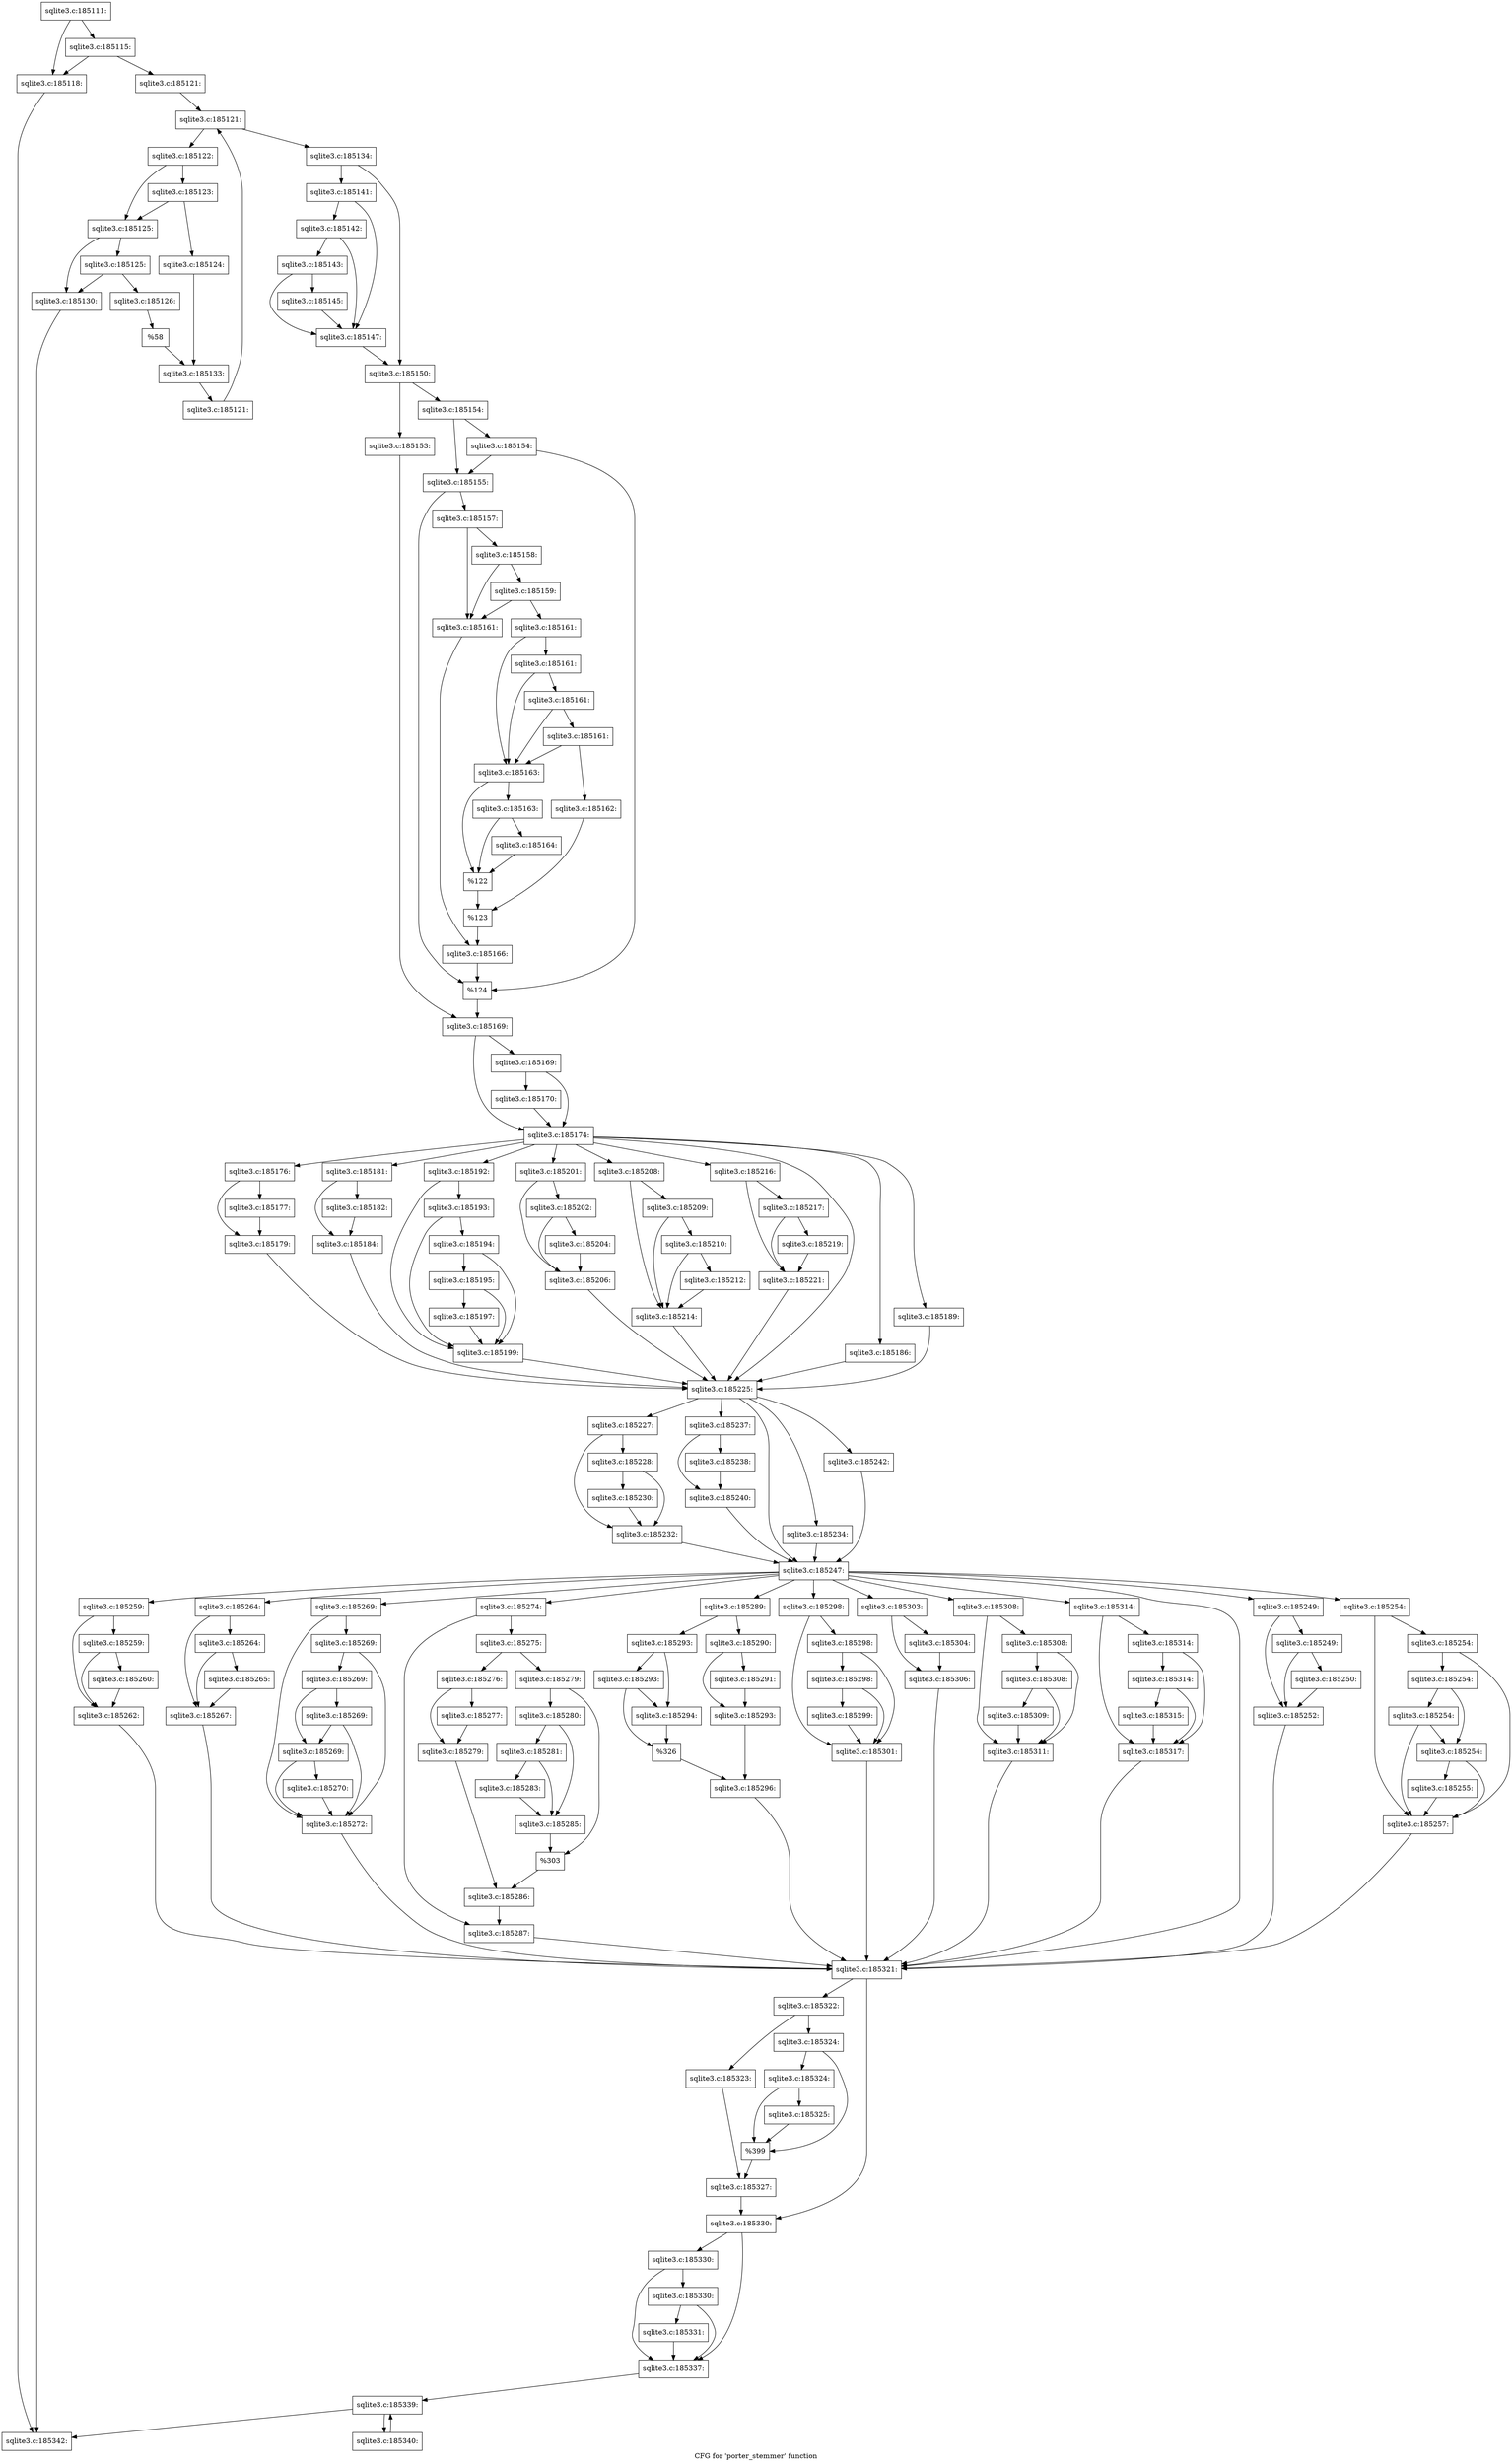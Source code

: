 digraph "CFG for 'porter_stemmer' function" {
	label="CFG for 'porter_stemmer' function";

	Node0x55c0f6c5bbc0 [shape=record,label="{sqlite3.c:185111:}"];
	Node0x55c0f6c5bbc0 -> Node0x55c0fac7c080;
	Node0x55c0f6c5bbc0 -> Node0x55c0fac7c120;
	Node0x55c0fac7c120 [shape=record,label="{sqlite3.c:185115:}"];
	Node0x55c0fac7c120 -> Node0x55c0fac7c080;
	Node0x55c0fac7c120 -> Node0x55c0fac7c0d0;
	Node0x55c0fac7c080 [shape=record,label="{sqlite3.c:185118:}"];
	Node0x55c0fac7c080 -> Node0x55c0faca7cb0;
	Node0x55c0fac7c0d0 [shape=record,label="{sqlite3.c:185121:}"];
	Node0x55c0fac7c0d0 -> Node0x55c0fac7cde0;
	Node0x55c0fac7cde0 [shape=record,label="{sqlite3.c:185121:}"];
	Node0x55c0fac7cde0 -> Node0x55c0fac7d4c0;
	Node0x55c0fac7cde0 -> Node0x55c0f6c5bb70;
	Node0x55c0fac7d4c0 [shape=record,label="{sqlite3.c:185122:}"];
	Node0x55c0fac7d4c0 -> Node0x55c0fac7dd60;
	Node0x55c0fac7d4c0 -> Node0x55c0fac7dd10;
	Node0x55c0fac7dd60 [shape=record,label="{sqlite3.c:185123:}"];
	Node0x55c0fac7dd60 -> Node0x55c0fac7dc70;
	Node0x55c0fac7dd60 -> Node0x55c0fac7dd10;
	Node0x55c0fac7dc70 [shape=record,label="{sqlite3.c:185124:}"];
	Node0x55c0fac7dc70 -> Node0x55c0fac7dcc0;
	Node0x55c0fac7dd10 [shape=record,label="{sqlite3.c:185125:}"];
	Node0x55c0fac7dd10 -> Node0x55c0fac7ec30;
	Node0x55c0fac7dd10 -> Node0x55c0fac7ebe0;
	Node0x55c0fac7ec30 [shape=record,label="{sqlite3.c:185125:}"];
	Node0x55c0fac7ec30 -> Node0x55c0fac7eb40;
	Node0x55c0fac7ec30 -> Node0x55c0fac7ebe0;
	Node0x55c0fac7eb40 [shape=record,label="{sqlite3.c:185126:}"];
	Node0x55c0fac7eb40 -> Node0x55c0fac7eb90;
	Node0x55c0fac7ebe0 [shape=record,label="{sqlite3.c:185130:}"];
	Node0x55c0fac7ebe0 -> Node0x55c0faca7cb0;
	Node0x55c0fac7eb90 [shape=record,label="{%58}"];
	Node0x55c0fac7eb90 -> Node0x55c0fac7dcc0;
	Node0x55c0fac7dcc0 [shape=record,label="{sqlite3.c:185133:}"];
	Node0x55c0fac7dcc0 -> Node0x55c0fac7d430;
	Node0x55c0fac7d430 [shape=record,label="{sqlite3.c:185121:}"];
	Node0x55c0fac7d430 -> Node0x55c0fac7cde0;
	Node0x55c0f6c5bb70 [shape=record,label="{sqlite3.c:185134:}"];
	Node0x55c0f6c5bb70 -> Node0x55c0fac80a30;
	Node0x55c0f6c5bb70 -> Node0x55c0fac80a80;
	Node0x55c0fac80a30 [shape=record,label="{sqlite3.c:185141:}"];
	Node0x55c0fac80a30 -> Node0x55c0fac81090;
	Node0x55c0fac80a30 -> Node0x55c0fac81160;
	Node0x55c0fac81160 [shape=record,label="{sqlite3.c:185142:}"];
	Node0x55c0fac81160 -> Node0x55c0fac81090;
	Node0x55c0fac81160 -> Node0x55c0fac810e0;
	Node0x55c0fac810e0 [shape=record,label="{sqlite3.c:185143:}"];
	Node0x55c0fac810e0 -> Node0x55c0fac81090;
	Node0x55c0fac810e0 -> Node0x55c0fac81040;
	Node0x55c0fac81040 [shape=record,label="{sqlite3.c:185145:}"];
	Node0x55c0fac81040 -> Node0x55c0fac81090;
	Node0x55c0fac81090 [shape=record,label="{sqlite3.c:185147:}"];
	Node0x55c0fac81090 -> Node0x55c0fac80a80;
	Node0x55c0fac80a80 [shape=record,label="{sqlite3.c:185150:}"];
	Node0x55c0fac80a80 -> Node0x55c0f6c5bb20;
	Node0x55c0fac80a80 -> Node0x55c0fac82cf0;
	Node0x55c0f6c5bb20 [shape=record,label="{sqlite3.c:185153:}"];
	Node0x55c0f6c5bb20 -> Node0x55c0fac818d0;
	Node0x55c0fac82cf0 [shape=record,label="{sqlite3.c:185154:}"];
	Node0x55c0fac82cf0 -> Node0x55c0fac837b0;
	Node0x55c0fac82cf0 -> Node0x55c0fac83830;
	Node0x55c0fac83830 [shape=record,label="{sqlite3.c:185154:}"];
	Node0x55c0fac83830 -> Node0x55c0fac837b0;
	Node0x55c0fac83830 -> Node0x55c0fac83760;
	Node0x55c0fac837b0 [shape=record,label="{sqlite3.c:185155:}"];
	Node0x55c0fac837b0 -> Node0x55c0f6c5b940;
	Node0x55c0fac837b0 -> Node0x55c0fac83760;
	Node0x55c0f6c5b940 [shape=record,label="{sqlite3.c:185157:}"];
	Node0x55c0f6c5b940 -> Node0x55c0f6c5ba30;
	Node0x55c0f6c5b940 -> Node0x55c0fac84780;
	Node0x55c0fac84780 [shape=record,label="{sqlite3.c:185158:}"];
	Node0x55c0fac84780 -> Node0x55c0f6c5ba30;
	Node0x55c0fac84780 -> Node0x55c0fac84700;
	Node0x55c0fac84700 [shape=record,label="{sqlite3.c:185159:}"];
	Node0x55c0fac84700 -> Node0x55c0f6c5ba30;
	Node0x55c0fac84700 -> Node0x55c0fac846b0;
	Node0x55c0f6c5ba30 [shape=record,label="{sqlite3.c:185161:}"];
	Node0x55c0f6c5ba30 -> Node0x55c0fac83c90;
	Node0x55c0fac846b0 [shape=record,label="{sqlite3.c:185161:}"];
	Node0x55c0fac846b0 -> Node0x55c0fac85d20;
	Node0x55c0fac846b0 -> Node0x55c0fac85cd0;
	Node0x55c0fac85d20 [shape=record,label="{sqlite3.c:185161:}"];
	Node0x55c0fac85d20 -> Node0x55c0fac833b0;
	Node0x55c0fac85d20 -> Node0x55c0fac85cd0;
	Node0x55c0fac833b0 [shape=record,label="{sqlite3.c:185161:}"];
	Node0x55c0fac833b0 -> Node0x55c0f6c5ba80;
	Node0x55c0fac833b0 -> Node0x55c0fac85cd0;
	Node0x55c0f6c5ba80 [shape=record,label="{sqlite3.c:185161:}"];
	Node0x55c0f6c5ba80 -> Node0x55c0fac85c30;
	Node0x55c0f6c5ba80 -> Node0x55c0fac85cd0;
	Node0x55c0fac85c30 [shape=record,label="{sqlite3.c:185162:}"];
	Node0x55c0fac85c30 -> Node0x55c0fac85c80;
	Node0x55c0fac85cd0 [shape=record,label="{sqlite3.c:185163:}"];
	Node0x55c0fac85cd0 -> Node0x55c0fac86c80;
	Node0x55c0fac85cd0 -> Node0x55c0fac86c30;
	Node0x55c0fac86c80 [shape=record,label="{sqlite3.c:185163:}"];
	Node0x55c0fac86c80 -> Node0x55c0fac86000;
	Node0x55c0fac86c80 -> Node0x55c0fac86c30;
	Node0x55c0fac86000 [shape=record,label="{sqlite3.c:185164:}"];
	Node0x55c0fac86000 -> Node0x55c0fac86c30;
	Node0x55c0fac86c30 [shape=record,label="{%122}"];
	Node0x55c0fac86c30 -> Node0x55c0fac85c80;
	Node0x55c0fac85c80 [shape=record,label="{%123}"];
	Node0x55c0fac85c80 -> Node0x55c0fac83c90;
	Node0x55c0fac83c90 [shape=record,label="{sqlite3.c:185166:}"];
	Node0x55c0fac83c90 -> Node0x55c0fac83760;
	Node0x55c0fac83760 [shape=record,label="{%124}"];
	Node0x55c0fac83760 -> Node0x55c0fac818d0;
	Node0x55c0fac818d0 [shape=record,label="{sqlite3.c:185169:}"];
	Node0x55c0fac818d0 -> Node0x55c0fac87320;
	Node0x55c0fac818d0 -> Node0x55c0f6c5b990;
	Node0x55c0fac87320 [shape=record,label="{sqlite3.c:185169:}"];
	Node0x55c0fac87320 -> Node0x55c0f6c5bad0;
	Node0x55c0fac87320 -> Node0x55c0f6c5b990;
	Node0x55c0f6c5bad0 [shape=record,label="{sqlite3.c:185170:}"];
	Node0x55c0f6c5bad0 -> Node0x55c0f6c5b990;
	Node0x55c0f6c5b990 [shape=record,label="{sqlite3.c:185174:}"];
	Node0x55c0f6c5b990 -> Node0x55c0fac88830;
	Node0x55c0f6c5b990 -> Node0x55c0fac88eb0;
	Node0x55c0f6c5b990 -> Node0x55c0fac89c80;
	Node0x55c0f6c5b990 -> Node0x55c0fac8ab90;
	Node0x55c0f6c5b990 -> Node0x55c0fac8b010;
	Node0x55c0f6c5b990 -> Node0x55c0fac8b520;
	Node0x55c0f6c5b990 -> Node0x55c0fac8d700;
	Node0x55c0f6c5b990 -> Node0x55c0fac8e8b0;
	Node0x55c0f6c5b990 -> Node0x55c0fac902f0;
	Node0x55c0fac88eb0 [shape=record,label="{sqlite3.c:185176:}"];
	Node0x55c0fac88eb0 -> Node0x55c0fac88ff0;
	Node0x55c0fac88eb0 -> Node0x55c0fac88fa0;
	Node0x55c0fac88fa0 [shape=record,label="{sqlite3.c:185177:}"];
	Node0x55c0fac88fa0 -> Node0x55c0fac88ff0;
	Node0x55c0fac88ff0 [shape=record,label="{sqlite3.c:185179:}"];
	Node0x55c0fac88ff0 -> Node0x55c0fac88830;
	Node0x55c0fac89c80 [shape=record,label="{sqlite3.c:185181:}"];
	Node0x55c0fac89c80 -> Node0x55c0fac89dc0;
	Node0x55c0fac89c80 -> Node0x55c0fac89d70;
	Node0x55c0fac89d70 [shape=record,label="{sqlite3.c:185182:}"];
	Node0x55c0fac89d70 -> Node0x55c0fac89dc0;
	Node0x55c0fac89dc0 [shape=record,label="{sqlite3.c:185184:}"];
	Node0x55c0fac89dc0 -> Node0x55c0fac88830;
	Node0x55c0fac8ab90 [shape=record,label="{sqlite3.c:185186:}"];
	Node0x55c0fac8ab90 -> Node0x55c0fac88830;
	Node0x55c0fac8b010 [shape=record,label="{sqlite3.c:185189:}"];
	Node0x55c0fac8b010 -> Node0x55c0fac88830;
	Node0x55c0fac8b520 [shape=record,label="{sqlite3.c:185192:}"];
	Node0x55c0fac8b520 -> Node0x55c0fac8b660;
	Node0x55c0fac8b520 -> Node0x55c0fac8b7b0;
	Node0x55c0fac8b7b0 [shape=record,label="{sqlite3.c:185193:}"];
	Node0x55c0fac8b7b0 -> Node0x55c0fac8b660;
	Node0x55c0fac8b7b0 -> Node0x55c0fac8b730;
	Node0x55c0fac8b730 [shape=record,label="{sqlite3.c:185194:}"];
	Node0x55c0fac8b730 -> Node0x55c0fac8b660;
	Node0x55c0fac8b730 -> Node0x55c0fac8b6b0;
	Node0x55c0fac8b6b0 [shape=record,label="{sqlite3.c:185195:}"];
	Node0x55c0fac8b6b0 -> Node0x55c0fac8b660;
	Node0x55c0fac8b6b0 -> Node0x55c0fac8b610;
	Node0x55c0fac8b610 [shape=record,label="{sqlite3.c:185197:}"];
	Node0x55c0fac8b610 -> Node0x55c0fac8b660;
	Node0x55c0fac8b660 [shape=record,label="{sqlite3.c:185199:}"];
	Node0x55c0fac8b660 -> Node0x55c0fac88830;
	Node0x55c0fac8d700 [shape=record,label="{sqlite3.c:185201:}"];
	Node0x55c0fac8d700 -> Node0x55c0fac8d840;
	Node0x55c0fac8d700 -> Node0x55c0fac8d890;
	Node0x55c0fac8d890 [shape=record,label="{sqlite3.c:185202:}"];
	Node0x55c0fac8d890 -> Node0x55c0fac8d840;
	Node0x55c0fac8d890 -> Node0x55c0fac8d7f0;
	Node0x55c0fac8d7f0 [shape=record,label="{sqlite3.c:185204:}"];
	Node0x55c0fac8d7f0 -> Node0x55c0fac8d840;
	Node0x55c0fac8d840 [shape=record,label="{sqlite3.c:185206:}"];
	Node0x55c0fac8d840 -> Node0x55c0fac88830;
	Node0x55c0fac8e8b0 [shape=record,label="{sqlite3.c:185208:}"];
	Node0x55c0fac8e8b0 -> Node0x55c0fac8e9f0;
	Node0x55c0fac8e8b0 -> Node0x55c0fac8eac0;
	Node0x55c0fac8eac0 [shape=record,label="{sqlite3.c:185209:}"];
	Node0x55c0fac8eac0 -> Node0x55c0fac8e9f0;
	Node0x55c0fac8eac0 -> Node0x55c0fac8ea40;
	Node0x55c0fac8ea40 [shape=record,label="{sqlite3.c:185210:}"];
	Node0x55c0fac8ea40 -> Node0x55c0fac8e9f0;
	Node0x55c0fac8ea40 -> Node0x55c0fac8e9a0;
	Node0x55c0fac8e9a0 [shape=record,label="{sqlite3.c:185212:}"];
	Node0x55c0fac8e9a0 -> Node0x55c0fac8e9f0;
	Node0x55c0fac8e9f0 [shape=record,label="{sqlite3.c:185214:}"];
	Node0x55c0fac8e9f0 -> Node0x55c0fac88830;
	Node0x55c0fac902f0 [shape=record,label="{sqlite3.c:185216:}"];
	Node0x55c0fac902f0 -> Node0x55c0fac90430;
	Node0x55c0fac902f0 -> Node0x55c0fac90480;
	Node0x55c0fac90480 [shape=record,label="{sqlite3.c:185217:}"];
	Node0x55c0fac90480 -> Node0x55c0fac90430;
	Node0x55c0fac90480 -> Node0x55c0fac903e0;
	Node0x55c0fac903e0 [shape=record,label="{sqlite3.c:185219:}"];
	Node0x55c0fac903e0 -> Node0x55c0fac90430;
	Node0x55c0fac90430 [shape=record,label="{sqlite3.c:185221:}"];
	Node0x55c0fac90430 -> Node0x55c0fac88830;
	Node0x55c0fac88830 [shape=record,label="{sqlite3.c:185225:}"];
	Node0x55c0fac88830 -> Node0x55c0fac88ad0;
	Node0x55c0fac88830 -> Node0x55c0fac91b30;
	Node0x55c0fac88830 -> Node0x55c0fac92e20;
	Node0x55c0fac88830 -> Node0x55c0fac932a0;
	Node0x55c0fac88830 -> Node0x55c0fac93ed0;
	Node0x55c0fac91b30 [shape=record,label="{sqlite3.c:185227:}"];
	Node0x55c0fac91b30 -> Node0x55c0fac91c70;
	Node0x55c0fac91b30 -> Node0x55c0fac91cc0;
	Node0x55c0fac91cc0 [shape=record,label="{sqlite3.c:185228:}"];
	Node0x55c0fac91cc0 -> Node0x55c0fac91c70;
	Node0x55c0fac91cc0 -> Node0x55c0fac91c20;
	Node0x55c0fac91c20 [shape=record,label="{sqlite3.c:185230:}"];
	Node0x55c0fac91c20 -> Node0x55c0fac91c70;
	Node0x55c0fac91c70 [shape=record,label="{sqlite3.c:185232:}"];
	Node0x55c0fac91c70 -> Node0x55c0fac88ad0;
	Node0x55c0fac92e20 [shape=record,label="{sqlite3.c:185234:}"];
	Node0x55c0fac92e20 -> Node0x55c0fac88ad0;
	Node0x55c0fac932a0 [shape=record,label="{sqlite3.c:185237:}"];
	Node0x55c0fac932a0 -> Node0x55c0fac933e0;
	Node0x55c0fac932a0 -> Node0x55c0fac93390;
	Node0x55c0fac93390 [shape=record,label="{sqlite3.c:185238:}"];
	Node0x55c0fac93390 -> Node0x55c0fac933e0;
	Node0x55c0fac933e0 [shape=record,label="{sqlite3.c:185240:}"];
	Node0x55c0fac933e0 -> Node0x55c0fac88ad0;
	Node0x55c0fac93ed0 [shape=record,label="{sqlite3.c:185242:}"];
	Node0x55c0fac93ed0 -> Node0x55c0fac88ad0;
	Node0x55c0fac88ad0 [shape=record,label="{sqlite3.c:185247:}"];
	Node0x55c0fac88ad0 -> Node0x55c0fac91750;
	Node0x55c0fac88ad0 -> Node0x55c0fac94a10;
	Node0x55c0fac88ad0 -> Node0x55c0f6c5b9e0;
	Node0x55c0fac88ad0 -> Node0x55c0fac973e0;
	Node0x55c0fac88ad0 -> Node0x55c0fac98200;
	Node0x55c0fac88ad0 -> Node0x55c0fac99020;
	Node0x55c0fac88ad0 -> Node0x55c0fac9ab90;
	Node0x55c0fac88ad0 -> Node0x55c0fac9da70;
	Node0x55c0fac88ad0 -> Node0x55c0fac9fa20;
	Node0x55c0fac88ad0 -> Node0x55c0faca0cb0;
	Node0x55c0fac88ad0 -> Node0x55c0faca18e0;
	Node0x55c0fac88ad0 -> Node0x55c0faca2b70;
	Node0x55c0fac94a10 [shape=record,label="{sqlite3.c:185249:}"];
	Node0x55c0fac94a10 -> Node0x55c0fac94ba0;
	Node0x55c0fac94a10 -> Node0x55c0fac94b50;
	Node0x55c0fac94ba0 [shape=record,label="{sqlite3.c:185249:}"];
	Node0x55c0fac94ba0 -> Node0x55c0fac94b00;
	Node0x55c0fac94ba0 -> Node0x55c0fac94b50;
	Node0x55c0fac94b00 [shape=record,label="{sqlite3.c:185250:}"];
	Node0x55c0fac94b00 -> Node0x55c0fac94b50;
	Node0x55c0fac94b50 [shape=record,label="{sqlite3.c:185252:}"];
	Node0x55c0fac94b50 -> Node0x55c0fac91750;
	Node0x55c0f6c5b9e0 [shape=record,label="{sqlite3.c:185254:}"];
	Node0x55c0f6c5b9e0 -> Node0x55c0fac95ef0;
	Node0x55c0f6c5b9e0 -> Node0x55c0fac95da0;
	Node0x55c0fac95ef0 [shape=record,label="{sqlite3.c:185254:}"];
	Node0x55c0fac95ef0 -> Node0x55c0fac95e70;
	Node0x55c0fac95ef0 -> Node0x55c0fac95da0;
	Node0x55c0fac95e70 [shape=record,label="{sqlite3.c:185254:}"];
	Node0x55c0fac95e70 -> Node0x55c0fac95df0;
	Node0x55c0fac95e70 -> Node0x55c0fac964b0;
	Node0x55c0fac964b0 [shape=record,label="{sqlite3.c:185254:}"];
	Node0x55c0fac964b0 -> Node0x55c0fac95df0;
	Node0x55c0fac964b0 -> Node0x55c0fac95da0;
	Node0x55c0fac95df0 [shape=record,label="{sqlite3.c:185254:}"];
	Node0x55c0fac95df0 -> Node0x55c0fac956a0;
	Node0x55c0fac95df0 -> Node0x55c0fac95da0;
	Node0x55c0fac956a0 [shape=record,label="{sqlite3.c:185255:}"];
	Node0x55c0fac956a0 -> Node0x55c0fac95da0;
	Node0x55c0fac95da0 [shape=record,label="{sqlite3.c:185257:}"];
	Node0x55c0fac95da0 -> Node0x55c0fac91750;
	Node0x55c0fac973e0 [shape=record,label="{sqlite3.c:185259:}"];
	Node0x55c0fac973e0 -> Node0x55c0fac97570;
	Node0x55c0fac973e0 -> Node0x55c0fac97520;
	Node0x55c0fac97570 [shape=record,label="{sqlite3.c:185259:}"];
	Node0x55c0fac97570 -> Node0x55c0fac974d0;
	Node0x55c0fac97570 -> Node0x55c0fac97520;
	Node0x55c0fac974d0 [shape=record,label="{sqlite3.c:185260:}"];
	Node0x55c0fac974d0 -> Node0x55c0fac97520;
	Node0x55c0fac97520 [shape=record,label="{sqlite3.c:185262:}"];
	Node0x55c0fac97520 -> Node0x55c0fac91750;
	Node0x55c0fac98200 [shape=record,label="{sqlite3.c:185264:}"];
	Node0x55c0fac98200 -> Node0x55c0fac98390;
	Node0x55c0fac98200 -> Node0x55c0fac98340;
	Node0x55c0fac98390 [shape=record,label="{sqlite3.c:185264:}"];
	Node0x55c0fac98390 -> Node0x55c0fac982f0;
	Node0x55c0fac98390 -> Node0x55c0fac98340;
	Node0x55c0fac982f0 [shape=record,label="{sqlite3.c:185265:}"];
	Node0x55c0fac982f0 -> Node0x55c0fac98340;
	Node0x55c0fac98340 [shape=record,label="{sqlite3.c:185267:}"];
	Node0x55c0fac98340 -> Node0x55c0fac91750;
	Node0x55c0fac99020 [shape=record,label="{sqlite3.c:185269:}"];
	Node0x55c0fac99020 -> Node0x55c0fac992b0;
	Node0x55c0fac99020 -> Node0x55c0fac99160;
	Node0x55c0fac992b0 [shape=record,label="{sqlite3.c:185269:}"];
	Node0x55c0fac992b0 -> Node0x55c0fac99230;
	Node0x55c0fac992b0 -> Node0x55c0fac99160;
	Node0x55c0fac99230 [shape=record,label="{sqlite3.c:185269:}"];
	Node0x55c0fac99230 -> Node0x55c0fac991b0;
	Node0x55c0fac99230 -> Node0x55c0fac99b80;
	Node0x55c0fac99b80 [shape=record,label="{sqlite3.c:185269:}"];
	Node0x55c0fac99b80 -> Node0x55c0fac991b0;
	Node0x55c0fac99b80 -> Node0x55c0fac99160;
	Node0x55c0fac991b0 [shape=record,label="{sqlite3.c:185269:}"];
	Node0x55c0fac991b0 -> Node0x55c0fac99110;
	Node0x55c0fac991b0 -> Node0x55c0fac99160;
	Node0x55c0fac99110 [shape=record,label="{sqlite3.c:185270:}"];
	Node0x55c0fac99110 -> Node0x55c0fac99160;
	Node0x55c0fac99160 [shape=record,label="{sqlite3.c:185272:}"];
	Node0x55c0fac99160 -> Node0x55c0fac91750;
	Node0x55c0fac9ab90 [shape=record,label="{sqlite3.c:185274:}"];
	Node0x55c0fac9ab90 -> Node0x55c0fac9ac80;
	Node0x55c0fac9ab90 -> Node0x55c0fac9acd0;
	Node0x55c0fac9ac80 [shape=record,label="{sqlite3.c:185275:}"];
	Node0x55c0fac9ac80 -> Node0x55c0fac9b290;
	Node0x55c0fac9ac80 -> Node0x55c0fac9b330;
	Node0x55c0fac9b290 [shape=record,label="{sqlite3.c:185276:}"];
	Node0x55c0fac9b290 -> Node0x55c0fac9b880;
	Node0x55c0fac9b290 -> Node0x55c0fac9b8d0;
	Node0x55c0fac9b880 [shape=record,label="{sqlite3.c:185277:}"];
	Node0x55c0fac9b880 -> Node0x55c0fac9b8d0;
	Node0x55c0fac9b8d0 [shape=record,label="{sqlite3.c:185279:}"];
	Node0x55c0fac9b8d0 -> Node0x55c0fac9b2e0;
	Node0x55c0fac9b330 [shape=record,label="{sqlite3.c:185279:}"];
	Node0x55c0fac9b330 -> Node0x55c0fac9c1a0;
	Node0x55c0fac9b330 -> Node0x55c0fac9c1f0;
	Node0x55c0fac9c1a0 [shape=record,label="{sqlite3.c:185280:}"];
	Node0x55c0fac9c1a0 -> Node0x55c0fac9c800;
	Node0x55c0fac9c1a0 -> Node0x55c0fac9c850;
	Node0x55c0fac9c850 [shape=record,label="{sqlite3.c:185281:}"];
	Node0x55c0fac9c850 -> Node0x55c0fac9c800;
	Node0x55c0fac9c850 -> Node0x55c0fac9c7b0;
	Node0x55c0fac9c7b0 [shape=record,label="{sqlite3.c:185283:}"];
	Node0x55c0fac9c7b0 -> Node0x55c0fac9c800;
	Node0x55c0fac9c800 [shape=record,label="{sqlite3.c:185285:}"];
	Node0x55c0fac9c800 -> Node0x55c0fac9c1f0;
	Node0x55c0fac9c1f0 [shape=record,label="{%303}"];
	Node0x55c0fac9c1f0 -> Node0x55c0fac9b2e0;
	Node0x55c0fac9b2e0 [shape=record,label="{sqlite3.c:185286:}"];
	Node0x55c0fac9b2e0 -> Node0x55c0fac9acd0;
	Node0x55c0fac9acd0 [shape=record,label="{sqlite3.c:185287:}"];
	Node0x55c0fac9acd0 -> Node0x55c0fac91750;
	Node0x55c0fac9da70 [shape=record,label="{sqlite3.c:185289:}"];
	Node0x55c0fac9da70 -> Node0x55c0fac9db60;
	Node0x55c0fac9da70 -> Node0x55c0fac9dc00;
	Node0x55c0fac9db60 [shape=record,label="{sqlite3.c:185290:}"];
	Node0x55c0fac9db60 -> Node0x55c0fac9e1c0;
	Node0x55c0fac9db60 -> Node0x55c0fac9e210;
	Node0x55c0fac9e1c0 [shape=record,label="{sqlite3.c:185291:}"];
	Node0x55c0fac9e1c0 -> Node0x55c0fac9e210;
	Node0x55c0fac9e210 [shape=record,label="{sqlite3.c:185293:}"];
	Node0x55c0fac9e210 -> Node0x55c0fac9dbb0;
	Node0x55c0fac9dc00 [shape=record,label="{sqlite3.c:185293:}"];
	Node0x55c0fac9dc00 -> Node0x55c0fac9eae0;
	Node0x55c0fac9dc00 -> Node0x55c0fac9eb80;
	Node0x55c0fac9eb80 [shape=record,label="{sqlite3.c:185293:}"];
	Node0x55c0fac9eb80 -> Node0x55c0fac9eae0;
	Node0x55c0fac9eb80 -> Node0x55c0fac9eb30;
	Node0x55c0fac9eae0 [shape=record,label="{sqlite3.c:185294:}"];
	Node0x55c0fac9eae0 -> Node0x55c0fac9eb30;
	Node0x55c0fac9eb30 [shape=record,label="{%326}"];
	Node0x55c0fac9eb30 -> Node0x55c0fac9dbb0;
	Node0x55c0fac9dbb0 [shape=record,label="{sqlite3.c:185296:}"];
	Node0x55c0fac9dbb0 -> Node0x55c0fac91750;
	Node0x55c0fac9fa20 [shape=record,label="{sqlite3.c:185298:}"];
	Node0x55c0fac9fa20 -> Node0x55c0fac9fc30;
	Node0x55c0fac9fa20 -> Node0x55c0fac9fb60;
	Node0x55c0fac9fc30 [shape=record,label="{sqlite3.c:185298:}"];
	Node0x55c0fac9fc30 -> Node0x55c0fac9fbb0;
	Node0x55c0fac9fc30 -> Node0x55c0fac9fb60;
	Node0x55c0fac9fbb0 [shape=record,label="{sqlite3.c:185298:}"];
	Node0x55c0fac9fbb0 -> Node0x55c0fac9fb10;
	Node0x55c0fac9fbb0 -> Node0x55c0fac9fb60;
	Node0x55c0fac9fb10 [shape=record,label="{sqlite3.c:185299:}"];
	Node0x55c0fac9fb10 -> Node0x55c0fac9fb60;
	Node0x55c0fac9fb60 [shape=record,label="{sqlite3.c:185301:}"];
	Node0x55c0fac9fb60 -> Node0x55c0fac91750;
	Node0x55c0faca0cb0 [shape=record,label="{sqlite3.c:185303:}"];
	Node0x55c0faca0cb0 -> Node0x55c0faca0df0;
	Node0x55c0faca0cb0 -> Node0x55c0faca0da0;
	Node0x55c0faca0da0 [shape=record,label="{sqlite3.c:185304:}"];
	Node0x55c0faca0da0 -> Node0x55c0faca0df0;
	Node0x55c0faca0df0 [shape=record,label="{sqlite3.c:185306:}"];
	Node0x55c0faca0df0 -> Node0x55c0fac91750;
	Node0x55c0faca18e0 [shape=record,label="{sqlite3.c:185308:}"];
	Node0x55c0faca18e0 -> Node0x55c0faca1af0;
	Node0x55c0faca18e0 -> Node0x55c0faca1a20;
	Node0x55c0faca1af0 [shape=record,label="{sqlite3.c:185308:}"];
	Node0x55c0faca1af0 -> Node0x55c0faca1a70;
	Node0x55c0faca1af0 -> Node0x55c0faca1a20;
	Node0x55c0faca1a70 [shape=record,label="{sqlite3.c:185308:}"];
	Node0x55c0faca1a70 -> Node0x55c0faca19d0;
	Node0x55c0faca1a70 -> Node0x55c0faca1a20;
	Node0x55c0faca19d0 [shape=record,label="{sqlite3.c:185309:}"];
	Node0x55c0faca19d0 -> Node0x55c0faca1a20;
	Node0x55c0faca1a20 [shape=record,label="{sqlite3.c:185311:}"];
	Node0x55c0faca1a20 -> Node0x55c0fac91750;
	Node0x55c0faca2b70 [shape=record,label="{sqlite3.c:185314:}"];
	Node0x55c0faca2b70 -> Node0x55c0faca35d0;
	Node0x55c0faca2b70 -> Node0x55c0faca3500;
	Node0x55c0faca35d0 [shape=record,label="{sqlite3.c:185314:}"];
	Node0x55c0faca35d0 -> Node0x55c0faca3550;
	Node0x55c0faca35d0 -> Node0x55c0faca3500;
	Node0x55c0faca3550 [shape=record,label="{sqlite3.c:185314:}"];
	Node0x55c0faca3550 -> Node0x55c0faca34b0;
	Node0x55c0faca3550 -> Node0x55c0faca3500;
	Node0x55c0faca34b0 [shape=record,label="{sqlite3.c:185315:}"];
	Node0x55c0faca34b0 -> Node0x55c0faca3500;
	Node0x55c0faca3500 [shape=record,label="{sqlite3.c:185317:}"];
	Node0x55c0faca3500 -> Node0x55c0fac91750;
	Node0x55c0fac91750 [shape=record,label="{sqlite3.c:185321:}"];
	Node0x55c0fac91750 -> Node0x55c0fac94630;
	Node0x55c0fac91750 -> Node0x55c0faca4750;
	Node0x55c0fac94630 [shape=record,label="{sqlite3.c:185322:}"];
	Node0x55c0fac94630 -> Node0x55c0faca4d10;
	Node0x55c0fac94630 -> Node0x55c0faca4db0;
	Node0x55c0faca4d10 [shape=record,label="{sqlite3.c:185323:}"];
	Node0x55c0faca4d10 -> Node0x55c0faca4d60;
	Node0x55c0faca4db0 [shape=record,label="{sqlite3.c:185324:}"];
	Node0x55c0faca4db0 -> Node0x55c0faca55c0;
	Node0x55c0faca4db0 -> Node0x55c0faca5570;
	Node0x55c0faca55c0 [shape=record,label="{sqlite3.c:185324:}"];
	Node0x55c0faca55c0 -> Node0x55c0faca5570;
	Node0x55c0faca55c0 -> Node0x55c0faca5520;
	Node0x55c0faca5520 [shape=record,label="{sqlite3.c:185325:}"];
	Node0x55c0faca5520 -> Node0x55c0faca5570;
	Node0x55c0faca5570 [shape=record,label="{%399}"];
	Node0x55c0faca5570 -> Node0x55c0faca4d60;
	Node0x55c0faca4d60 [shape=record,label="{sqlite3.c:185327:}"];
	Node0x55c0faca4d60 -> Node0x55c0faca4750;
	Node0x55c0faca4750 [shape=record,label="{sqlite3.c:185330:}"];
	Node0x55c0faca4750 -> Node0x55c0faca64d0;
	Node0x55c0faca4750 -> Node0x55c0faca6400;
	Node0x55c0faca64d0 [shape=record,label="{sqlite3.c:185330:}"];
	Node0x55c0faca64d0 -> Node0x55c0faca6450;
	Node0x55c0faca64d0 -> Node0x55c0faca6400;
	Node0x55c0faca6450 [shape=record,label="{sqlite3.c:185330:}"];
	Node0x55c0faca6450 -> Node0x55c0faca63b0;
	Node0x55c0faca6450 -> Node0x55c0faca6400;
	Node0x55c0faca63b0 [shape=record,label="{sqlite3.c:185331:}"];
	Node0x55c0faca63b0 -> Node0x55c0faca6400;
	Node0x55c0faca6400 [shape=record,label="{sqlite3.c:185337:}"];
	Node0x55c0faca6400 -> Node0x55c0faca7b50;
	Node0x55c0faca7b50 [shape=record,label="{sqlite3.c:185339:}"];
	Node0x55c0faca7b50 -> Node0x55c0faca7ed0;
	Node0x55c0faca7b50 -> Node0x55c0faca7cb0;
	Node0x55c0faca7ed0 [shape=record,label="{sqlite3.c:185340:}"];
	Node0x55c0faca7ed0 -> Node0x55c0faca7b50;
	Node0x55c0faca7cb0 [shape=record,label="{sqlite3.c:185342:}"];
}
